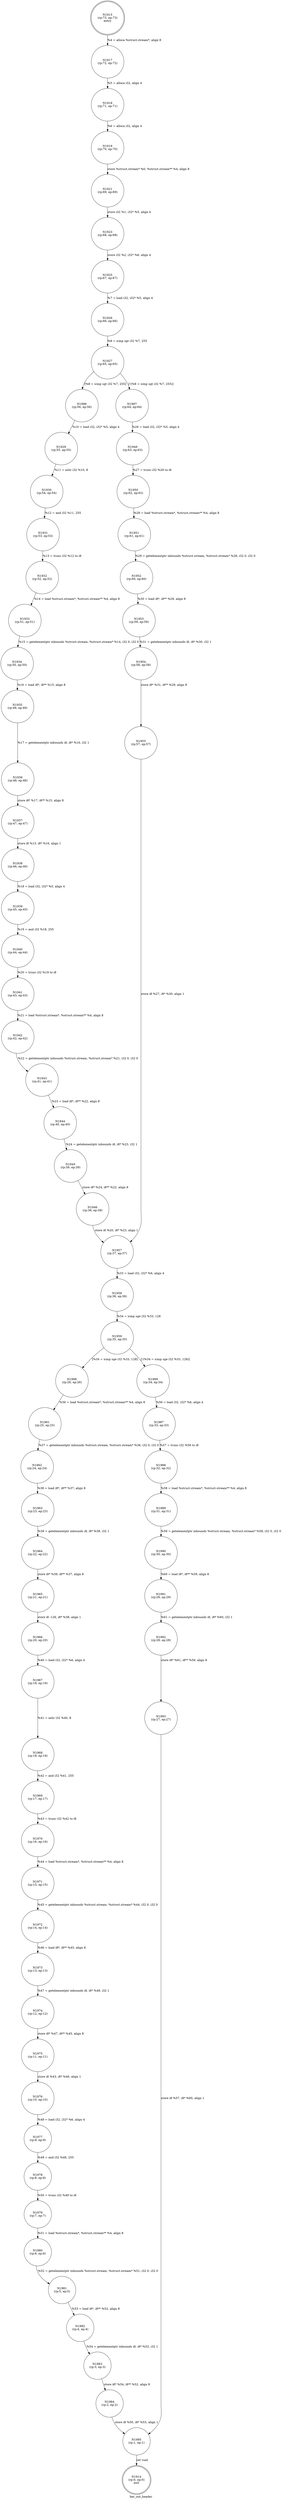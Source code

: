 digraph ber_out_header {
label="ber_out_header"
1914 [label="N1914\n(rp:0, ep:0)\nexit", shape="doublecircle"]
1915 [label="N1915\n(rp:73, ep:73)\nentry", shape="doublecircle"]
1915 -> 1917 [label="%4 = alloca %struct.stream*, align 8"]
1917 [label="N1917\n(rp:72, ep:72)", shape="circle"]
1917 -> 1918 [label="%5 = alloca i32, align 4"]
1918 [label="N1918\n(rp:71, ep:71)", shape="circle"]
1918 -> 1919 [label="%6 = alloca i32, align 4"]
1919 [label="N1919\n(rp:70, ep:70)", shape="circle"]
1919 -> 1921 [label="store %struct.stream* %0, %struct.stream** %4, align 8"]
1921 [label="N1921\n(rp:69, ep:69)", shape="circle"]
1921 -> 1923 [label="store i32 %1, i32* %5, align 4"]
1923 [label="N1923\n(rp:68, ep:68)", shape="circle"]
1923 -> 1925 [label="store i32 %2, i32* %6, align 4"]
1925 [label="N1925\n(rp:67, ep:67)", shape="circle"]
1925 -> 1926 [label="%7 = load i32, i32* %5, align 4"]
1926 [label="N1926\n(rp:66, ep:66)", shape="circle"]
1926 -> 1927 [label="%8 = icmp sgt i32 %7, 255"]
1927 [label="N1927\n(rp:65, ep:65)", shape="circle"]
1927 -> 1996 [label="[%8 = icmp sgt i32 %7, 255]"]
1927 -> 1997 [label="[!(%8 = icmp sgt i32 %7, 255)]"]
1929 [label="N1929\n(rp:55, ep:55)", shape="circle"]
1929 -> 1930 [label="%11 = ashr i32 %10, 8"]
1930 [label="N1930\n(rp:54, ep:54)", shape="circle"]
1930 -> 1931 [label="%12 = and i32 %11, 255"]
1931 [label="N1931\n(rp:53, ep:53)", shape="circle"]
1931 -> 1932 [label="%13 = trunc i32 %12 to i8"]
1932 [label="N1932\n(rp:52, ep:52)", shape="circle"]
1932 -> 1933 [label="%14 = load %struct.stream*, %struct.stream** %4, align 8"]
1933 [label="N1933\n(rp:51, ep:51)", shape="circle"]
1933 -> 1934 [label="%15 = getelementptr inbounds %struct.stream, %struct.stream* %14, i32 0, i32 0"]
1934 [label="N1934\n(rp:50, ep:50)", shape="circle"]
1934 -> 1935 [label="%16 = load i8*, i8** %15, align 8"]
1935 [label="N1935\n(rp:49, ep:49)", shape="circle"]
1935 -> 1936 [label="%17 = getelementptr inbounds i8, i8* %16, i32 1"]
1936 [label="N1936\n(rp:48, ep:48)", shape="circle"]
1936 -> 1937 [label="store i8* %17, i8** %15, align 8"]
1937 [label="N1937\n(rp:47, ep:47)", shape="circle"]
1937 -> 1938 [label="store i8 %13, i8* %16, align 1"]
1938 [label="N1938\n(rp:46, ep:46)", shape="circle"]
1938 -> 1939 [label="%18 = load i32, i32* %5, align 4"]
1939 [label="N1939\n(rp:45, ep:45)", shape="circle"]
1939 -> 1940 [label="%19 = and i32 %18, 255"]
1940 [label="N1940\n(rp:44, ep:44)", shape="circle"]
1940 -> 1941 [label="%20 = trunc i32 %19 to i8"]
1941 [label="N1941\n(rp:43, ep:43)", shape="circle"]
1941 -> 1942 [label="%21 = load %struct.stream*, %struct.stream** %4, align 8"]
1942 [label="N1942\n(rp:42, ep:42)", shape="circle"]
1942 -> 1943 [label="%22 = getelementptr inbounds %struct.stream, %struct.stream* %21, i32 0, i32 0"]
1943 [label="N1943\n(rp:41, ep:41)", shape="circle"]
1943 -> 1944 [label="%23 = load i8*, i8** %22, align 8"]
1944 [label="N1944\n(rp:40, ep:40)", shape="circle"]
1944 -> 1945 [label="%24 = getelementptr inbounds i8, i8* %23, i32 1"]
1945 [label="N1945\n(rp:39, ep:39)", shape="circle"]
1945 -> 1946 [label="store i8* %24, i8** %22, align 8"]
1946 [label="N1946\n(rp:38, ep:38)", shape="circle"]
1946 -> 1957 [label="store i8 %20, i8* %23, align 1"]
1949 [label="N1949\n(rp:63, ep:63)", shape="circle"]
1949 -> 1950 [label="%27 = trunc i32 %26 to i8"]
1950 [label="N1950\n(rp:62, ep:62)", shape="circle"]
1950 -> 1951 [label="%28 = load %struct.stream*, %struct.stream** %4, align 8"]
1951 [label="N1951\n(rp:61, ep:61)", shape="circle"]
1951 -> 1952 [label="%29 = getelementptr inbounds %struct.stream, %struct.stream* %28, i32 0, i32 0"]
1952 [label="N1952\n(rp:60, ep:60)", shape="circle"]
1952 -> 1953 [label="%30 = load i8*, i8** %29, align 8"]
1953 [label="N1953\n(rp:59, ep:59)", shape="circle"]
1953 -> 1954 [label="%31 = getelementptr inbounds i8, i8* %30, i32 1"]
1954 [label="N1954\n(rp:58, ep:58)", shape="circle"]
1954 -> 1955 [label="store i8* %31, i8** %29, align 8"]
1955 [label="N1955\n(rp:57, ep:57)", shape="circle"]
1955 -> 1957 [label="store i8 %27, i8* %30, align 1"]
1957 [label="N1957\n(rp:37, ep:37)", shape="circle"]
1957 -> 1958 [label="%33 = load i32, i32* %6, align 4"]
1958 [label="N1958\n(rp:36, ep:36)", shape="circle"]
1958 -> 1959 [label="%34 = icmp sge i32 %33, 128"]
1959 [label="N1959\n(rp:35, ep:35)", shape="circle"]
1959 -> 1998 [label="[%34 = icmp sge i32 %33, 128]"]
1959 -> 1999 [label="[!(%34 = icmp sge i32 %33, 128)]"]
1961 [label="N1961\n(rp:25, ep:25)", shape="circle"]
1961 -> 1962 [label="%37 = getelementptr inbounds %struct.stream, %struct.stream* %36, i32 0, i32 0"]
1962 [label="N1962\n(rp:24, ep:24)", shape="circle"]
1962 -> 1963 [label="%38 = load i8*, i8** %37, align 8"]
1963 [label="N1963\n(rp:23, ep:23)", shape="circle"]
1963 -> 1964 [label="%39 = getelementptr inbounds i8, i8* %38, i32 1"]
1964 [label="N1964\n(rp:22, ep:22)", shape="circle"]
1964 -> 1965 [label="store i8* %39, i8** %37, align 8"]
1965 [label="N1965\n(rp:21, ep:21)", shape="circle"]
1965 -> 1966 [label="store i8 -126, i8* %38, align 1"]
1966 [label="N1966\n(rp:20, ep:20)", shape="circle"]
1966 -> 1967 [label="%40 = load i32, i32* %6, align 4"]
1967 [label="N1967\n(rp:19, ep:19)", shape="circle"]
1967 -> 1968 [label="%41 = ashr i32 %40, 8"]
1968 [label="N1968\n(rp:18, ep:18)", shape="circle"]
1968 -> 1969 [label="%42 = and i32 %41, 255"]
1969 [label="N1969\n(rp:17, ep:17)", shape="circle"]
1969 -> 1970 [label="%43 = trunc i32 %42 to i8"]
1970 [label="N1970\n(rp:16, ep:16)", shape="circle"]
1970 -> 1971 [label="%44 = load %struct.stream*, %struct.stream** %4, align 8"]
1971 [label="N1971\n(rp:15, ep:15)", shape="circle"]
1971 -> 1972 [label="%45 = getelementptr inbounds %struct.stream, %struct.stream* %44, i32 0, i32 0"]
1972 [label="N1972\n(rp:14, ep:14)", shape="circle"]
1972 -> 1973 [label="%46 = load i8*, i8** %45, align 8"]
1973 [label="N1973\n(rp:13, ep:13)", shape="circle"]
1973 -> 1974 [label="%47 = getelementptr inbounds i8, i8* %46, i32 1"]
1974 [label="N1974\n(rp:12, ep:12)", shape="circle"]
1974 -> 1975 [label="store i8* %47, i8** %45, align 8"]
1975 [label="N1975\n(rp:11, ep:11)", shape="circle"]
1975 -> 1976 [label="store i8 %43, i8* %46, align 1"]
1976 [label="N1976\n(rp:10, ep:10)", shape="circle"]
1976 -> 1977 [label="%48 = load i32, i32* %6, align 4"]
1977 [label="N1977\n(rp:9, ep:9)", shape="circle"]
1977 -> 1978 [label="%49 = and i32 %48, 255"]
1978 [label="N1978\n(rp:8, ep:8)", shape="circle"]
1978 -> 1979 [label="%50 = trunc i32 %49 to i8"]
1979 [label="N1979\n(rp:7, ep:7)", shape="circle"]
1979 -> 1980 [label="%51 = load %struct.stream*, %struct.stream** %4, align 8"]
1980 [label="N1980\n(rp:6, ep:6)", shape="circle"]
1980 -> 1981 [label="%52 = getelementptr inbounds %struct.stream, %struct.stream* %51, i32 0, i32 0"]
1981 [label="N1981\n(rp:5, ep:5)", shape="circle"]
1981 -> 1982 [label="%53 = load i8*, i8** %52, align 8"]
1982 [label="N1982\n(rp:4, ep:4)", shape="circle"]
1982 -> 1983 [label="%54 = getelementptr inbounds i8, i8* %53, i32 1"]
1983 [label="N1983\n(rp:3, ep:3)", shape="circle"]
1983 -> 1984 [label="store i8* %54, i8** %52, align 8"]
1984 [label="N1984\n(rp:2, ep:2)", shape="circle"]
1984 -> 1995 [label="store i8 %50, i8* %53, align 1"]
1987 [label="N1987\n(rp:33, ep:33)", shape="circle"]
1987 -> 1988 [label="%57 = trunc i32 %56 to i8"]
1988 [label="N1988\n(rp:32, ep:32)", shape="circle"]
1988 -> 1989 [label="%58 = load %struct.stream*, %struct.stream** %4, align 8"]
1989 [label="N1989\n(rp:31, ep:31)", shape="circle"]
1989 -> 1990 [label="%59 = getelementptr inbounds %struct.stream, %struct.stream* %58, i32 0, i32 0"]
1990 [label="N1990\n(rp:30, ep:30)", shape="circle"]
1990 -> 1991 [label="%60 = load i8*, i8** %59, align 8"]
1991 [label="N1991\n(rp:29, ep:29)", shape="circle"]
1991 -> 1992 [label="%61 = getelementptr inbounds i8, i8* %60, i32 1"]
1992 [label="N1992\n(rp:28, ep:28)", shape="circle"]
1992 -> 1993 [label="store i8* %61, i8** %59, align 8"]
1993 [label="N1993\n(rp:27, ep:27)", shape="circle"]
1993 -> 1995 [label="store i8 %57, i8* %60, align 1"]
1995 [label="N1995\n(rp:1, ep:1)", shape="circle"]
1995 -> 1914 [label="ret void"]
1996 [label="N1996\n(rp:56, ep:56)", shape="circle"]
1996 -> 1929 [label="%10 = load i32, i32* %5, align 4"]
1997 [label="N1997\n(rp:64, ep:64)", shape="circle"]
1997 -> 1949 [label="%26 = load i32, i32* %5, align 4"]
1998 [label="N1998\n(rp:26, ep:26)", shape="circle"]
1998 -> 1961 [label="%36 = load %struct.stream*, %struct.stream** %4, align 8"]
1999 [label="N1999\n(rp:34, ep:34)", shape="circle"]
1999 -> 1987 [label="%56 = load i32, i32* %6, align 4"]
}
